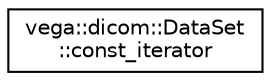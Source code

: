 digraph "Graphical Class Hierarchy"
{
  edge [fontname="Helvetica",fontsize="10",labelfontname="Helvetica",labelfontsize="10"];
  node [fontname="Helvetica",fontsize="10",shape=record];
  rankdir="LR";
  Node0 [label="vega::dicom::DataSet\l::const_iterator",height=0.2,width=0.4,color="black", fillcolor="white", style="filled",URL="$classvega_1_1dicom_1_1DataSet_1_1const__iterator.html"];
}
